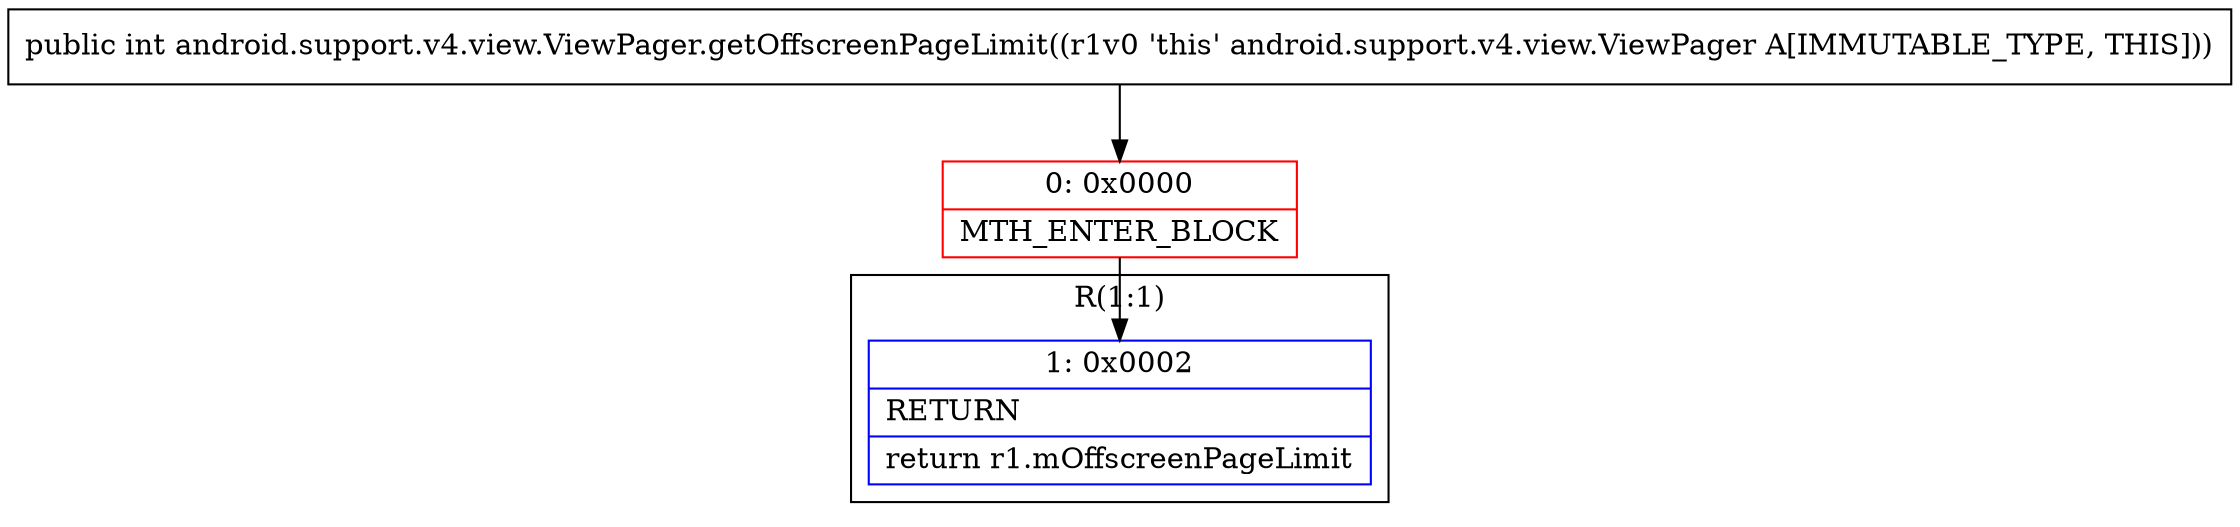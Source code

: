 digraph "CFG forandroid.support.v4.view.ViewPager.getOffscreenPageLimit()I" {
subgraph cluster_Region_740580420 {
label = "R(1:1)";
node [shape=record,color=blue];
Node_1 [shape=record,label="{1\:\ 0x0002|RETURN\l|return r1.mOffscreenPageLimit\l}"];
}
Node_0 [shape=record,color=red,label="{0\:\ 0x0000|MTH_ENTER_BLOCK\l}"];
MethodNode[shape=record,label="{public int android.support.v4.view.ViewPager.getOffscreenPageLimit((r1v0 'this' android.support.v4.view.ViewPager A[IMMUTABLE_TYPE, THIS])) }"];
MethodNode -> Node_0;
Node_0 -> Node_1;
}

